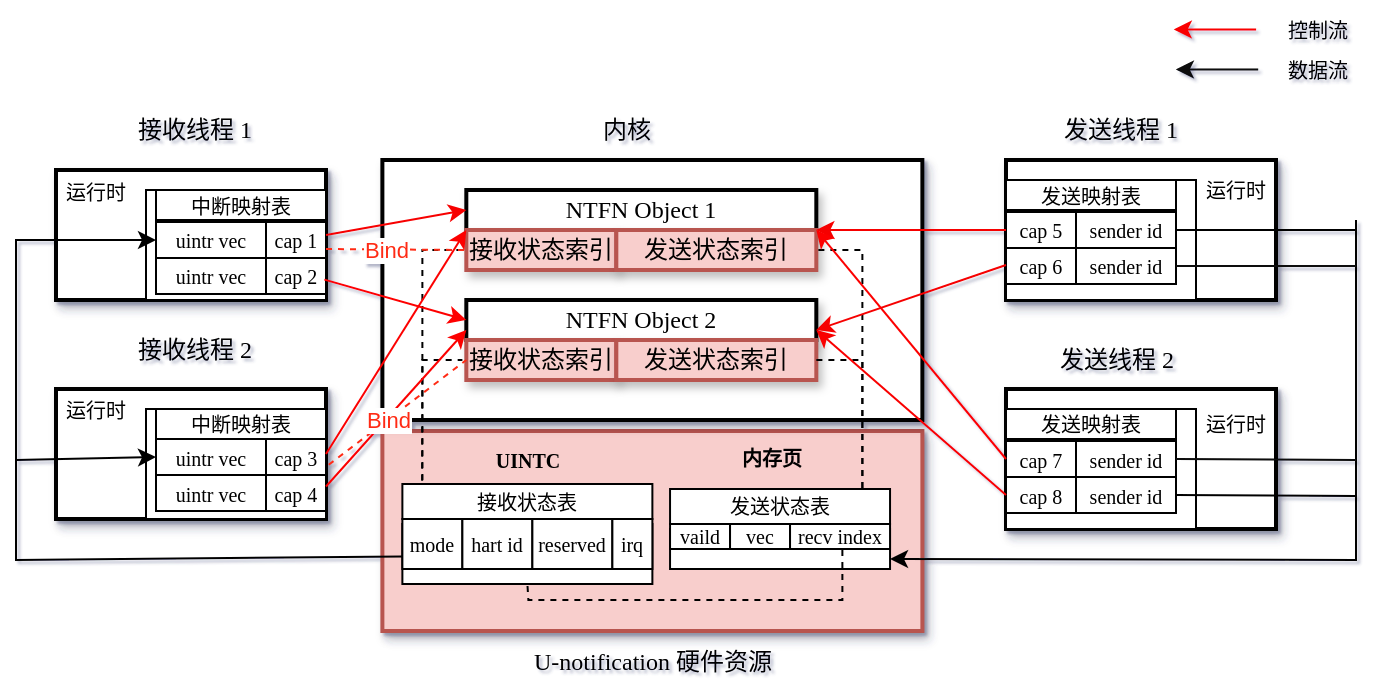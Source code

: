 <mxfile version="27.0.5">
  <diagram name="第 1 页" id="HJdR2ewPqc4SO0az2n2Y">
    <mxGraphModel dx="976" dy="-3531" grid="1" gridSize="10" guides="1" tooltips="1" connect="1" arrows="1" fold="1" page="1" pageScale="1" pageWidth="1169" pageHeight="827" background="#ffffff" math="0" shadow="1">
      <root>
        <mxCell id="0" />
        <mxCell id="1" parent="0" />
        <mxCell id="tK4glbDDSP-7OP82E7w2-1" value="" style="rounded=0;whiteSpace=wrap;html=1;shadow=1;strokeColor=#b85450;strokeWidth=2;align=center;verticalAlign=middle;fontFamily=Helvetica;fontSize=12;fillColor=#f8cecc;" parent="1" vertex="1">
          <mxGeometry x="413.19" y="4435.5" width="270" height="100" as="geometry" />
        </mxCell>
        <mxCell id="tK4glbDDSP-7OP82E7w2-2" value="" style="rounded=0;whiteSpace=wrap;html=1;strokeWidth=2;container=0;shadow=1;" parent="1" vertex="1">
          <mxGeometry x="413.19" y="4300" width="270" height="130" as="geometry" />
        </mxCell>
        <mxCell id="tK4glbDDSP-7OP82E7w2-3" value="&lt;font face=&quot;Times New Roman&quot;&gt;NTFN Object 1&lt;/font&gt;" style="rounded=0;whiteSpace=wrap;html=1;strokeWidth=2;container=0;shadow=1;" parent="1" vertex="1">
          <mxGeometry x="455.16" y="4315" width="175" height="20" as="geometry" />
        </mxCell>
        <mxCell id="tK4glbDDSP-7OP82E7w2-4" value="&lt;font face=&quot;宋体-简&quot;&gt;接收状态索引&lt;/font&gt;" style="rounded=0;whiteSpace=wrap;html=1;strokeWidth=2;container=0;shadow=1;fillColor=#f8cecc;strokeColor=#b85450;" parent="1" vertex="1">
          <mxGeometry x="455.16" y="4335" width="75" height="20" as="geometry" />
        </mxCell>
        <mxCell id="tK4glbDDSP-7OP82E7w2-5" value="&lt;span style=&quot;font-family: 宋体-简;&quot;&gt;发送状态索引&lt;/span&gt;" style="rounded=0;whiteSpace=wrap;html=1;strokeWidth=2;container=0;shadow=1;fillColor=#f8cecc;strokeColor=#b85450;" parent="1" vertex="1">
          <mxGeometry x="530.16" y="4335" width="100" height="20" as="geometry" />
        </mxCell>
        <mxCell id="tK4glbDDSP-7OP82E7w2-6" value="&lt;font face=&quot;Times New Roman&quot;&gt;NTFN Object 2&lt;/font&gt;" style="rounded=0;whiteSpace=wrap;html=1;strokeWidth=2;container=0;shadow=1;" parent="1" vertex="1">
          <mxGeometry x="455.16" y="4370" width="175" height="20" as="geometry" />
        </mxCell>
        <mxCell id="tK4glbDDSP-7OP82E7w2-7" value="&lt;span style=&quot;font-family: 宋体-简;&quot;&gt;接收状态索引&lt;/span&gt;" style="rounded=0;whiteSpace=wrap;html=1;strokeWidth=2;container=0;shadow=1;fillColor=#f8cecc;strokeColor=#b85450;" parent="1" vertex="1">
          <mxGeometry x="455.16" y="4390" width="75" height="20" as="geometry" />
        </mxCell>
        <mxCell id="tK4glbDDSP-7OP82E7w2-8" value="&lt;span style=&quot;font-family: 宋体-简;&quot;&gt;发送状态索引&lt;/span&gt;" style="rounded=0;whiteSpace=wrap;html=1;strokeWidth=2;container=0;shadow=1;fillColor=#f8cecc;strokeColor=#b85450;" parent="1" vertex="1">
          <mxGeometry x="530.16" y="4390" width="100" height="20" as="geometry" />
        </mxCell>
        <mxCell id="tK4glbDDSP-7OP82E7w2-9" value="" style="rounded=0;whiteSpace=wrap;html=1;" parent="1" vertex="1">
          <mxGeometry x="423.19" y="4482" width="125" height="30" as="geometry" />
        </mxCell>
        <mxCell id="tK4glbDDSP-7OP82E7w2-10" value="&lt;font style=&quot;font-size: 10px;&quot; face=&quot;Times New Roman&quot;&gt;mode&lt;/font&gt;" style="rounded=0;whiteSpace=wrap;html=1;" parent="1" vertex="1">
          <mxGeometry x="423.19" y="4479.5" width="30" height="25" as="geometry" />
        </mxCell>
        <mxCell id="tK4glbDDSP-7OP82E7w2-11" value="&lt;font style=&quot;font-size: 10px;&quot; face=&quot;Times New Roman&quot;&gt;hart id&lt;/font&gt;" style="rounded=0;whiteSpace=wrap;html=1;" parent="1" vertex="1">
          <mxGeometry x="453.19" y="4479.5" width="35" height="25" as="geometry" />
        </mxCell>
        <mxCell id="tK4glbDDSP-7OP82E7w2-12" value="&lt;font face=&quot;Times New Roman&quot; style=&quot;font-size: 10px;&quot;&gt;reserved&lt;/font&gt;" style="rounded=0;whiteSpace=wrap;html=1;" parent="1" vertex="1">
          <mxGeometry x="488.19" y="4479.5" width="40" height="25" as="geometry" />
        </mxCell>
        <mxCell id="tK4glbDDSP-7OP82E7w2-13" value="&lt;font face=&quot;Times New Roman&quot; style=&quot;font-size: 10px;&quot;&gt;irq&lt;/font&gt;" style="rounded=0;whiteSpace=wrap;html=1;" parent="1" vertex="1">
          <mxGeometry x="528.19" y="4479.5" width="20" height="25" as="geometry" />
        </mxCell>
        <mxCell id="tK4glbDDSP-7OP82E7w2-14" value="" style="rounded=0;whiteSpace=wrap;html=1;" parent="1" vertex="1">
          <mxGeometry x="557.02" y="4484.5" width="110" height="20" as="geometry" />
        </mxCell>
        <mxCell id="tK4glbDDSP-7OP82E7w2-15" value="&lt;font face=&quot;Times New Roman&quot;&gt;&lt;span style=&quot;font-size: 10px;&quot;&gt;vaild&lt;/span&gt;&lt;/font&gt;" style="rounded=0;whiteSpace=wrap;html=1;" parent="1" vertex="1">
          <mxGeometry x="557.02" y="4482" width="30" height="12.5" as="geometry" />
        </mxCell>
        <mxCell id="tK4glbDDSP-7OP82E7w2-16" value="&lt;font face=&quot;宋体-简&quot; style=&quot;font-size: 10px;&quot;&gt;&lt;b style=&quot;&quot;&gt;内存页&lt;/b&gt;&lt;/font&gt;" style="text;html=1;align=center;verticalAlign=middle;whiteSpace=wrap;rounded=0;shadow=1;" parent="1" vertex="1">
          <mxGeometry x="568.19" y="4433.5" width="80" height="30" as="geometry" />
        </mxCell>
        <mxCell id="tK4glbDDSP-7OP82E7w2-17" value="&lt;font face=&quot;Times New Roman&quot;&gt;&lt;span style=&quot;font-size: 10px;&quot;&gt;vec&lt;/span&gt;&lt;/font&gt;" style="rounded=0;whiteSpace=wrap;html=1;" parent="1" vertex="1">
          <mxGeometry x="587.02" y="4482" width="30" height="12.5" as="geometry" />
        </mxCell>
        <mxCell id="tK4glbDDSP-7OP82E7w2-18" value="&lt;font face=&quot;Times New Roman&quot;&gt;&lt;span style=&quot;font-size: 10px;&quot;&gt;recv index&lt;/span&gt;&lt;/font&gt;" style="rounded=0;whiteSpace=wrap;html=1;" parent="1" vertex="1">
          <mxGeometry x="617.02" y="4482" width="50" height="12.5" as="geometry" />
        </mxCell>
        <mxCell id="tK4glbDDSP-7OP82E7w2-19" value="&lt;font face=&quot;宋体-简&quot; style=&quot;font-size: 10px;&quot;&gt;接收状态表&lt;/font&gt;" style="rounded=0;whiteSpace=wrap;html=1;" parent="1" vertex="1">
          <mxGeometry x="423.19" y="4462" width="125" height="17.5" as="geometry" />
        </mxCell>
        <mxCell id="tK4glbDDSP-7OP82E7w2-20" value="&lt;font face=&quot;宋体-简&quot; style=&quot;font-size: 10px;&quot;&gt;发送状态表&lt;/font&gt;" style="rounded=0;whiteSpace=wrap;html=1;" parent="1" vertex="1">
          <mxGeometry x="557.02" y="4464.5" width="110" height="17.5" as="geometry" />
        </mxCell>
        <mxCell id="tK4glbDDSP-7OP82E7w2-21" value="" style="endArrow=none;dashed=1;html=1;rounded=0;entryX=0;entryY=0.5;entryDx=0;entryDy=0;" parent="1" target="tK4glbDDSP-7OP82E7w2-4" edge="1">
          <mxGeometry width="50" height="50" relative="1" as="geometry">
            <mxPoint x="433.19" y="4460" as="sourcePoint" />
            <mxPoint x="633.19" y="4410" as="targetPoint" />
            <Array as="points">
              <mxPoint x="433.19" y="4400" />
              <mxPoint x="433.19" y="4345" />
            </Array>
          </mxGeometry>
        </mxCell>
        <mxCell id="tK4glbDDSP-7OP82E7w2-22" value="" style="endArrow=none;dashed=1;html=1;rounded=0;exitX=0.079;exitY=-0.094;exitDx=0;exitDy=0;exitPerimeter=0;" parent="1" source="tK4glbDDSP-7OP82E7w2-19" edge="1">
          <mxGeometry width="50" height="50" relative="1" as="geometry">
            <mxPoint x="443.19" y="4470" as="sourcePoint" />
            <mxPoint x="453.19" y="4400" as="targetPoint" />
            <Array as="points">
              <mxPoint x="433.19" y="4410" />
              <mxPoint x="433.19" y="4400" />
            </Array>
          </mxGeometry>
        </mxCell>
        <mxCell id="tK4glbDDSP-7OP82E7w2-23" value="" style="endArrow=none;dashed=1;html=1;rounded=0;entryX=1;entryY=0.5;entryDx=0;entryDy=0;" parent="1" target="tK4glbDDSP-7OP82E7w2-5" edge="1">
          <mxGeometry width="50" height="50" relative="1" as="geometry">
            <mxPoint x="653.19" y="4464" as="sourcePoint" />
            <mxPoint x="633.19" y="4410" as="targetPoint" />
            <Array as="points">
              <mxPoint x="653.19" y="4400" />
              <mxPoint x="653.19" y="4345" />
            </Array>
          </mxGeometry>
        </mxCell>
        <mxCell id="tK4glbDDSP-7OP82E7w2-24" value="" style="endArrow=none;dashed=1;html=1;rounded=0;entryX=1;entryY=0.5;entryDx=0;entryDy=0;" parent="1" target="tK4glbDDSP-7OP82E7w2-8" edge="1">
          <mxGeometry width="50" height="50" relative="1" as="geometry">
            <mxPoint x="653.19" y="4464" as="sourcePoint" />
            <mxPoint x="640.19" y="4355" as="targetPoint" />
            <Array as="points">
              <mxPoint x="653.19" y="4400" />
            </Array>
          </mxGeometry>
        </mxCell>
        <mxCell id="tK4glbDDSP-7OP82E7w2-25" value="&lt;font face=&quot;Times New Roman&quot;&gt;U-notification &lt;/font&gt;&lt;font face=&quot;宋体-简&quot;&gt;硬件资源&lt;/font&gt;" style="text;html=1;align=center;verticalAlign=middle;resizable=0;points=[];autosize=1;strokeColor=none;fillColor=none;" parent="1" vertex="1">
          <mxGeometry x="478.19" y="4535.5" width="140" height="30" as="geometry" />
        </mxCell>
        <mxCell id="tK4glbDDSP-7OP82E7w2-26" value="&lt;font style=&quot;font-size: 10px;&quot; face=&quot;Times New Roman&quot;&gt;&lt;b&gt;UINTC&lt;/b&gt;&lt;/font&gt;" style="text;html=1;align=center;verticalAlign=middle;whiteSpace=wrap;rounded=0;fontFamily=Helvetica;fontSize=12;fontColor=default;autosize=1;resizable=0;shadow=1;glass=0;" parent="1" vertex="1">
          <mxGeometry x="455.69" y="4434.5" width="60" height="30" as="geometry" />
        </mxCell>
        <mxCell id="tK4glbDDSP-7OP82E7w2-29" value="" style="endArrow=none;dashed=1;html=1;rounded=0;entryX=0.5;entryY=1;entryDx=0;entryDy=0;" parent="1" target="tK4glbDDSP-7OP82E7w2-9" edge="1">
          <mxGeometry width="50" height="50" relative="1" as="geometry">
            <mxPoint x="643.19" y="4495" as="sourcePoint" />
            <mxPoint x="743.19" y="4470" as="targetPoint" />
            <Array as="points">
              <mxPoint x="643.19" y="4520" />
              <mxPoint x="486.19" y="4520" />
            </Array>
          </mxGeometry>
        </mxCell>
        <mxCell id="tK4glbDDSP-7OP82E7w2-30" value="&lt;font face=&quot;宋体-简&quot;&gt;内核&lt;/font&gt;" style="text;html=1;align=center;verticalAlign=middle;resizable=0;points=[];autosize=1;strokeColor=none;fillColor=none;" parent="1" vertex="1">
          <mxGeometry x="510.0" y="4270" width="50" height="30" as="geometry" />
        </mxCell>
        <mxCell id="tK4glbDDSP-7OP82E7w2-37" value="" style="rounded=0;whiteSpace=wrap;html=1;strokeWidth=2;container=0;shadow=1;" parent="1" vertex="1">
          <mxGeometry x="250" y="4305" width="135" height="65" as="geometry" />
        </mxCell>
        <mxCell id="tK4glbDDSP-7OP82E7w2-40" value="&lt;font face=&quot;宋体-简&quot;&gt;接收线程 1&lt;/font&gt;" style="text;html=1;align=center;verticalAlign=middle;resizable=0;points=[];autosize=1;strokeColor=none;fillColor=none;" parent="1" vertex="1">
          <mxGeometry x="278.89" y="4270" width="80" height="30" as="geometry" />
        </mxCell>
        <mxCell id="tK4glbDDSP-7OP82E7w2-42" value="" style="rounded=0;whiteSpace=wrap;html=1;strokeWidth=2;container=0;shadow=1;" parent="1" vertex="1">
          <mxGeometry x="725" y="4300" width="135" height="70" as="geometry" />
        </mxCell>
        <mxCell id="tK4glbDDSP-7OP82E7w2-44" value="" style="rounded=0;whiteSpace=wrap;html=1;" parent="1" vertex="1">
          <mxGeometry x="295" y="4315" width="90" height="55" as="geometry" />
        </mxCell>
        <mxCell id="tK4glbDDSP-7OP82E7w2-45" value="&lt;span style=&quot;font-size: 10px;&quot;&gt;&lt;font face=&quot;宋体-简&quot;&gt;中断映射表&lt;/font&gt;&lt;/span&gt;" style="rounded=0;whiteSpace=wrap;html=1;" parent="1" vertex="1">
          <mxGeometry x="300" y="4315" width="85" height="15" as="geometry" />
        </mxCell>
        <mxCell id="tK4glbDDSP-7OP82E7w2-46" value="&lt;font style=&quot;font-size: 10px;&quot; face=&quot;Times New Roman&quot;&gt;cap 1&lt;/font&gt;" style="rounded=0;whiteSpace=wrap;html=1;" parent="1" vertex="1">
          <mxGeometry x="355" y="4331" width="30" height="18" as="geometry" />
        </mxCell>
        <mxCell id="tK4glbDDSP-7OP82E7w2-47" value="&lt;font style=&quot;font-size: 10px;&quot; face=&quot;Times New Roman&quot;&gt;uintr vec&lt;/font&gt;" style="rounded=0;whiteSpace=wrap;html=1;" parent="1" vertex="1">
          <mxGeometry x="300" y="4331" width="55" height="18" as="geometry" />
        </mxCell>
        <mxCell id="tK4glbDDSP-7OP82E7w2-48" value="&lt;font face=&quot;宋体-简&quot;&gt;发送线程 1&lt;/font&gt;" style="text;html=1;align=center;verticalAlign=middle;resizable=0;points=[];autosize=1;strokeColor=none;fillColor=none;" parent="1" vertex="1">
          <mxGeometry x="742.21" y="4270" width="80" height="30" as="geometry" />
        </mxCell>
        <mxCell id="tK4glbDDSP-7OP82E7w2-49" value="" style="rounded=0;whiteSpace=wrap;html=1;" parent="1" vertex="1">
          <mxGeometry x="725" y="4310" width="95" height="60" as="geometry" />
        </mxCell>
        <mxCell id="tK4glbDDSP-7OP82E7w2-50" value="&lt;font face=&quot;宋体-简&quot; style=&quot;font-size: 10px;&quot;&gt;发送映射表&lt;/font&gt;" style="rounded=0;whiteSpace=wrap;html=1;" parent="1" vertex="1">
          <mxGeometry x="725" y="4310" width="85" height="15" as="geometry" />
        </mxCell>
        <mxCell id="tK4glbDDSP-7OP82E7w2-51" value="&lt;font style=&quot;font-size: 10px;&quot; face=&quot;Times New Roman&quot;&gt;cap 5&lt;/font&gt;" style="rounded=0;whiteSpace=wrap;html=1;" parent="1" vertex="1">
          <mxGeometry x="725" y="4326" width="35" height="18" as="geometry" />
        </mxCell>
        <mxCell id="tK4glbDDSP-7OP82E7w2-52" value="&lt;font style=&quot;font-size: 10px;&quot; face=&quot;Times New Roman&quot;&gt;sender id&lt;/font&gt;" style="rounded=0;whiteSpace=wrap;html=1;" parent="1" vertex="1">
          <mxGeometry x="760" y="4326" width="50" height="18" as="geometry" />
        </mxCell>
        <mxCell id="tK4glbDDSP-7OP82E7w2-53" value="&lt;font style=&quot;font-size: 10px;&quot; face=&quot;Times New Roman&quot;&gt;cap 6&lt;/font&gt;" style="rounded=0;whiteSpace=wrap;html=1;" parent="1" vertex="1">
          <mxGeometry x="725" y="4344" width="35" height="18" as="geometry" />
        </mxCell>
        <mxCell id="tK4glbDDSP-7OP82E7w2-54" value="&lt;font style=&quot;font-size: 10px;&quot; face=&quot;Times New Roman&quot;&gt;sender id&lt;/font&gt;" style="rounded=0;whiteSpace=wrap;html=1;" parent="1" vertex="1">
          <mxGeometry x="760" y="4344" width="50" height="18" as="geometry" />
        </mxCell>
        <mxCell id="tK4glbDDSP-7OP82E7w2-57" value="&lt;font style=&quot;font-size: 10px;&quot; face=&quot;Times New Roman&quot;&gt;cap 2&lt;/font&gt;" style="rounded=0;whiteSpace=wrap;html=1;" parent="1" vertex="1">
          <mxGeometry x="355" y="4349" width="30" height="18" as="geometry" />
        </mxCell>
        <mxCell id="tK4glbDDSP-7OP82E7w2-58" value="&lt;font style=&quot;font-size: 10px;&quot; face=&quot;Times New Roman&quot;&gt;uintr vec&lt;/font&gt;" style="rounded=0;whiteSpace=wrap;html=1;" parent="1" vertex="1">
          <mxGeometry x="300" y="4349" width="55" height="18" as="geometry" />
        </mxCell>
        <mxCell id="tK4glbDDSP-7OP82E7w2-59" value="" style="rounded=0;whiteSpace=wrap;html=1;strokeWidth=2;container=0;shadow=1;" parent="1" vertex="1">
          <mxGeometry x="250" y="4414.5" width="135" height="65" as="geometry" />
        </mxCell>
        <mxCell id="tK4glbDDSP-7OP82E7w2-60" value="&lt;span style=&quot;font-family: 宋体-简;&quot;&gt;接收线程 2&lt;/span&gt;" style="text;html=1;align=center;verticalAlign=middle;resizable=0;points=[];autosize=1;strokeColor=none;fillColor=none;" parent="1" vertex="1">
          <mxGeometry x="278.89" y="4379.5" width="80" height="30" as="geometry" />
        </mxCell>
        <mxCell id="tK4glbDDSP-7OP82E7w2-61" value="" style="rounded=0;whiteSpace=wrap;html=1;" parent="1" vertex="1">
          <mxGeometry x="295" y="4424.5" width="90" height="55" as="geometry" />
        </mxCell>
        <mxCell id="tK4glbDDSP-7OP82E7w2-62" value="&lt;font face=&quot;宋体-简&quot; style=&quot;font-size: 10px;&quot;&gt;中断映射表&lt;/font&gt;" style="rounded=0;whiteSpace=wrap;html=1;" parent="1" vertex="1">
          <mxGeometry x="300" y="4424.5" width="85" height="15" as="geometry" />
        </mxCell>
        <mxCell id="tK4glbDDSP-7OP82E7w2-63" value="&lt;font style=&quot;font-size: 10px;&quot; face=&quot;Times New Roman&quot;&gt;cap 3&lt;/font&gt;" style="rounded=0;whiteSpace=wrap;html=1;" parent="1" vertex="1">
          <mxGeometry x="355" y="4439.5" width="30" height="18" as="geometry" />
        </mxCell>
        <mxCell id="tK4glbDDSP-7OP82E7w2-64" value="&lt;font style=&quot;font-size: 10px;&quot; face=&quot;Times New Roman&quot;&gt;uintr vec&lt;/font&gt;" style="rounded=0;whiteSpace=wrap;html=1;" parent="1" vertex="1">
          <mxGeometry x="300" y="4439.5" width="55" height="18" as="geometry" />
        </mxCell>
        <mxCell id="tK4glbDDSP-7OP82E7w2-65" value="&lt;font style=&quot;font-size: 10px;&quot; face=&quot;Times New Roman&quot;&gt;cap 4&lt;/font&gt;" style="rounded=0;whiteSpace=wrap;html=1;" parent="1" vertex="1">
          <mxGeometry x="355" y="4457.5" width="30" height="18" as="geometry" />
        </mxCell>
        <mxCell id="tK4glbDDSP-7OP82E7w2-66" value="&lt;font style=&quot;font-size: 10px;&quot; face=&quot;Times New Roman&quot;&gt;uintr vec&lt;/font&gt;" style="rounded=0;whiteSpace=wrap;html=1;" parent="1" vertex="1">
          <mxGeometry x="300" y="4457.5" width="55" height="18" as="geometry" />
        </mxCell>
        <mxCell id="tK4glbDDSP-7OP82E7w2-67" value="" style="rounded=0;whiteSpace=wrap;html=1;strokeWidth=2;container=0;shadow=1;" parent="1" vertex="1">
          <mxGeometry x="725" y="4414.5" width="135" height="70" as="geometry" />
        </mxCell>
        <mxCell id="tK4glbDDSP-7OP82E7w2-68" value="" style="rounded=0;whiteSpace=wrap;html=1;" parent="1" vertex="1">
          <mxGeometry x="725" y="4424.5" width="95" height="60" as="geometry" />
        </mxCell>
        <mxCell id="tK4glbDDSP-7OP82E7w2-69" value="&lt;font face=&quot;宋体-简&quot; style=&quot;font-size: 10px;&quot;&gt;发送映射表&lt;/font&gt;" style="rounded=0;whiteSpace=wrap;html=1;" parent="1" vertex="1">
          <mxGeometry x="725" y="4424.5" width="85" height="15" as="geometry" />
        </mxCell>
        <mxCell id="tK4glbDDSP-7OP82E7w2-70" value="&lt;font style=&quot;font-size: 10px;&quot; face=&quot;Times New Roman&quot;&gt;cap 7&lt;/font&gt;" style="rounded=0;whiteSpace=wrap;html=1;" parent="1" vertex="1">
          <mxGeometry x="725" y="4440.5" width="35" height="18" as="geometry" />
        </mxCell>
        <mxCell id="tK4glbDDSP-7OP82E7w2-71" value="&lt;font style=&quot;font-size: 10px;&quot; face=&quot;Times New Roman&quot;&gt;sender id&lt;/font&gt;" style="rounded=0;whiteSpace=wrap;html=1;" parent="1" vertex="1">
          <mxGeometry x="760" y="4440.5" width="50" height="18" as="geometry" />
        </mxCell>
        <mxCell id="tK4glbDDSP-7OP82E7w2-72" value="&lt;font style=&quot;font-size: 10px;&quot; face=&quot;Times New Roman&quot;&gt;cap 8&lt;/font&gt;" style="rounded=0;whiteSpace=wrap;html=1;" parent="1" vertex="1">
          <mxGeometry x="725" y="4458.5" width="35" height="18" as="geometry" />
        </mxCell>
        <mxCell id="tK4glbDDSP-7OP82E7w2-73" value="&lt;font style=&quot;font-size: 10px;&quot; face=&quot;Times New Roman&quot;&gt;sender id&lt;/font&gt;" style="rounded=0;whiteSpace=wrap;html=1;" parent="1" vertex="1">
          <mxGeometry x="760" y="4458.5" width="50" height="18" as="geometry" />
        </mxCell>
        <mxCell id="tK4glbDDSP-7OP82E7w2-74" value="&lt;span style=&quot;font-family: 宋体-简;&quot;&gt;发送线程 2&lt;/span&gt;" style="text;html=1;align=center;verticalAlign=middle;resizable=0;points=[];autosize=1;strokeColor=none;fillColor=none;" parent="1" vertex="1">
          <mxGeometry x="740" y="4384.5" width="80" height="30" as="geometry" />
        </mxCell>
        <mxCell id="tK4glbDDSP-7OP82E7w2-75" value="" style="endArrow=classic;html=1;rounded=0;exitX=0;exitY=0.5;exitDx=0;exitDy=0;entryX=1;entryY=1;entryDx=0;entryDy=0;strokeColor=#f60404;" parent="1" source="tK4glbDDSP-7OP82E7w2-51" target="tK4glbDDSP-7OP82E7w2-3" edge="1">
          <mxGeometry width="50" height="50" relative="1" as="geometry">
            <mxPoint x="804" y="3969" as="sourcePoint" />
            <mxPoint x="682" y="3925" as="targetPoint" />
          </mxGeometry>
        </mxCell>
        <mxCell id="tK4glbDDSP-7OP82E7w2-76" value="" style="endArrow=classic;html=1;rounded=0;exitX=0;exitY=0.75;exitDx=0;exitDy=0;entryX=1;entryY=0.75;entryDx=0;entryDy=0;strokeColor=#f60404;" parent="1" source="tK4glbDDSP-7OP82E7w2-42" target="tK4glbDDSP-7OP82E7w2-6" edge="1">
          <mxGeometry width="50" height="50" relative="1" as="geometry">
            <mxPoint x="735" y="4345" as="sourcePoint" />
            <mxPoint x="640" y="4335" as="targetPoint" />
          </mxGeometry>
        </mxCell>
        <mxCell id="tK4glbDDSP-7OP82E7w2-77" value="" style="endArrow=classic;html=1;rounded=0;exitX=0;exitY=0.5;exitDx=0;exitDy=0;entryX=1;entryY=0;entryDx=0;entryDy=0;strokeColor=#fc0303;" parent="1" source="tK4glbDDSP-7OP82E7w2-70" target="tK4glbDDSP-7OP82E7w2-5" edge="1">
          <mxGeometry width="50" height="50" relative="1" as="geometry">
            <mxPoint x="735" y="4345" as="sourcePoint" />
            <mxPoint x="640" y="4345" as="targetPoint" />
          </mxGeometry>
        </mxCell>
        <mxCell id="tK4glbDDSP-7OP82E7w2-78" value="" style="endArrow=classic;html=1;rounded=0;exitX=0;exitY=0.5;exitDx=0;exitDy=0;entryX=1;entryY=0.75;entryDx=0;entryDy=0;strokeColor=#f90101;" parent="1" source="tK4glbDDSP-7OP82E7w2-72" target="tK4glbDDSP-7OP82E7w2-6" edge="1">
          <mxGeometry width="50" height="50" relative="1" as="geometry">
            <mxPoint x="735" y="4460" as="sourcePoint" />
            <mxPoint x="640" y="4345" as="targetPoint" />
          </mxGeometry>
        </mxCell>
        <mxCell id="tK4glbDDSP-7OP82E7w2-79" value="" style="endArrow=classic;html=1;rounded=0;exitX=1;exitY=0.5;exitDx=0;exitDy=0;entryX=0;entryY=0.5;entryDx=0;entryDy=0;strokeColor=#f70202;" parent="1" source="tK4glbDDSP-7OP82E7w2-37" target="tK4glbDDSP-7OP82E7w2-3" edge="1">
          <mxGeometry width="50" height="50" relative="1" as="geometry">
            <mxPoint x="735" y="4345" as="sourcePoint" />
            <mxPoint x="420" y="4270" as="targetPoint" />
          </mxGeometry>
        </mxCell>
        <mxCell id="tK4glbDDSP-7OP82E7w2-80" value="" style="endArrow=classic;html=1;rounded=0;entryX=0;entryY=0;entryDx=0;entryDy=0;exitX=1;exitY=0.5;exitDx=0;exitDy=0;strokeColor=#fc0303;" parent="1" source="tK4glbDDSP-7OP82E7w2-59" target="tK4glbDDSP-7OP82E7w2-4" edge="1">
          <mxGeometry width="50" height="50" relative="1" as="geometry">
            <mxPoint x="390" y="4390" as="sourcePoint" />
            <mxPoint x="390" y="4370" as="targetPoint" />
          </mxGeometry>
        </mxCell>
        <mxCell id="tK4glbDDSP-7OP82E7w2-81" value="" style="endArrow=classic;html=1;rounded=0;entryX=0;entryY=0.5;entryDx=0;entryDy=0;exitX=0.994;exitY=0.843;exitDx=0;exitDy=0;exitPerimeter=0;strokeColor=#fe0101;" parent="1" source="tK4glbDDSP-7OP82E7w2-37" target="tK4glbDDSP-7OP82E7w2-6" edge="1">
          <mxGeometry width="50" height="50" relative="1" as="geometry">
            <mxPoint x="400" y="4380" as="sourcePoint" />
            <mxPoint x="395" y="4348" as="targetPoint" />
          </mxGeometry>
        </mxCell>
        <mxCell id="tK4glbDDSP-7OP82E7w2-83" value="" style="endArrow=classic;html=1;rounded=0;entryX=0;entryY=0.75;entryDx=0;entryDy=0;exitX=1;exitY=0.75;exitDx=0;exitDy=0;strokeColor=#fc0303;" parent="1" source="tK4glbDDSP-7OP82E7w2-59" target="tK4glbDDSP-7OP82E7w2-6" edge="1">
          <mxGeometry width="50" height="50" relative="1" as="geometry">
            <mxPoint x="400" y="4480" as="sourcePoint" />
            <mxPoint x="395" y="4457" as="targetPoint" />
          </mxGeometry>
        </mxCell>
        <mxCell id="tK4glbDDSP-7OP82E7w2-84" value="" style="endArrow=classic;html=1;rounded=0;entryX=1;entryY=0.75;entryDx=0;entryDy=0;strokeColor=#050505;" parent="1" target="tK4glbDDSP-7OP82E7w2-14" edge="1">
          <mxGeometry width="50" height="50" relative="1" as="geometry">
            <mxPoint x="900" y="4330" as="sourcePoint" />
            <mxPoint x="832.21" y="4180" as="targetPoint" />
            <Array as="points">
              <mxPoint x="900" y="4500" />
            </Array>
          </mxGeometry>
        </mxCell>
        <mxCell id="tK4glbDDSP-7OP82E7w2-87" value="" style="endArrow=none;html=1;rounded=0;entryX=1;entryY=0.5;entryDx=0;entryDy=0;strokeColor=#050505;" parent="1" target="tK4glbDDSP-7OP82E7w2-52" edge="1">
          <mxGeometry width="50" height="50" relative="1" as="geometry">
            <mxPoint x="900" y="4335" as="sourcePoint" />
            <mxPoint x="590" y="4340" as="targetPoint" />
          </mxGeometry>
        </mxCell>
        <mxCell id="tK4glbDDSP-7OP82E7w2-88" value="" style="endArrow=none;html=1;rounded=0;entryX=1;entryY=0.5;entryDx=0;entryDy=0;strokeColor=#080808;" parent="1" target="tK4glbDDSP-7OP82E7w2-54" edge="1">
          <mxGeometry width="50" height="50" relative="1" as="geometry">
            <mxPoint x="900" y="4353" as="sourcePoint" />
            <mxPoint x="820" y="4345" as="targetPoint" />
          </mxGeometry>
        </mxCell>
        <mxCell id="tK4glbDDSP-7OP82E7w2-89" value="" style="endArrow=none;html=1;rounded=0;entryX=1;entryY=0.5;entryDx=0;entryDy=0;strokeColor=#080808;" parent="1" target="tK4glbDDSP-7OP82E7w2-71" edge="1">
          <mxGeometry width="50" height="50" relative="1" as="geometry">
            <mxPoint x="900" y="4450" as="sourcePoint" />
            <mxPoint x="820" y="4363" as="targetPoint" />
          </mxGeometry>
        </mxCell>
        <mxCell id="tK4glbDDSP-7OP82E7w2-90" value="" style="endArrow=none;html=1;rounded=0;entryX=1;entryY=0.5;entryDx=0;entryDy=0;strokeColor=#050505;" parent="1" target="tK4glbDDSP-7OP82E7w2-73" edge="1">
          <mxGeometry width="50" height="50" relative="1" as="geometry">
            <mxPoint x="900" y="4468" as="sourcePoint" />
            <mxPoint x="820" y="4460" as="targetPoint" />
          </mxGeometry>
        </mxCell>
        <mxCell id="kW4Wdr3nhDalloxlPrzp-2" value="" style="endArrow=classic;html=1;rounded=0;exitX=0;exitY=0.75;exitDx=0;exitDy=0;entryX=0;entryY=0.5;entryDx=0;entryDy=0;strokeColor=#000000;" parent="1" source="tK4glbDDSP-7OP82E7w2-10" target="tK4glbDDSP-7OP82E7w2-47" edge="1">
          <mxGeometry width="50" height="50" relative="1" as="geometry">
            <mxPoint x="263.89" y="4575.5" as="sourcePoint" />
            <mxPoint x="230" y="4400" as="targetPoint" />
            <Array as="points">
              <mxPoint x="230" y="4500" />
              <mxPoint x="230" y="4340" />
            </Array>
          </mxGeometry>
        </mxCell>
        <mxCell id="kW4Wdr3nhDalloxlPrzp-3" value="" style="endArrow=classic;html=1;rounded=0;entryX=0;entryY=0.5;entryDx=0;entryDy=0;strokeColor=#030303;" parent="1" target="tK4glbDDSP-7OP82E7w2-64" edge="1">
          <mxGeometry width="50" height="50" relative="1" as="geometry">
            <mxPoint x="230" y="4450" as="sourcePoint" />
            <mxPoint x="480" y="4400" as="targetPoint" />
          </mxGeometry>
        </mxCell>
        <mxCell id="kW4Wdr3nhDalloxlPrzp-5" value="" style="endArrow=none;dashed=1;html=1;rounded=0;exitX=1;exitY=0.75;exitDx=0;exitDy=0;strokeColor=#FF2C14;entryX=0;entryY=0.5;entryDx=0;entryDy=0;" parent="1" source="tK4glbDDSP-7OP82E7w2-46" target="tK4glbDDSP-7OP82E7w2-4" edge="1">
          <mxGeometry width="50" height="50" relative="1" as="geometry">
            <mxPoint x="386" y="4225" as="sourcePoint" />
            <mxPoint x="484" y="4220" as="targetPoint" />
          </mxGeometry>
        </mxCell>
        <mxCell id="kW4Wdr3nhDalloxlPrzp-6" value="&lt;font color=&quot;#ff2c14&quot;&gt;Bind&lt;/font&gt;" style="edgeLabel;html=1;align=center;verticalAlign=middle;resizable=0;points=[];" parent="kW4Wdr3nhDalloxlPrzp-5" vertex="1" connectable="0">
          <mxGeometry x="-0.148" relative="1" as="geometry">
            <mxPoint as="offset" />
          </mxGeometry>
        </mxCell>
        <mxCell id="kW4Wdr3nhDalloxlPrzp-7" value="" style="endArrow=none;dashed=1;html=1;rounded=0;exitX=1.01;exitY=0.583;exitDx=0;exitDy=0;strokeColor=#FF2C14;entryX=0;entryY=0.5;entryDx=0;entryDy=0;exitPerimeter=0;" parent="1" source="tK4glbDDSP-7OP82E7w2-59" target="tK4glbDDSP-7OP82E7w2-7" edge="1">
          <mxGeometry width="50" height="50" relative="1" as="geometry">
            <mxPoint x="395" y="4355" as="sourcePoint" />
            <mxPoint x="465" y="4355" as="targetPoint" />
          </mxGeometry>
        </mxCell>
        <mxCell id="kW4Wdr3nhDalloxlPrzp-8" value="&lt;font color=&quot;#ff2c14&quot;&gt;Bind&lt;/font&gt;" style="edgeLabel;html=1;align=center;verticalAlign=middle;resizable=0;points=[];" parent="kW4Wdr3nhDalloxlPrzp-7" vertex="1" connectable="0">
          <mxGeometry x="-0.148" relative="1" as="geometry">
            <mxPoint as="offset" />
          </mxGeometry>
        </mxCell>
        <mxCell id="kW4Wdr3nhDalloxlPrzp-9" value="" style="endArrow=classic;html=1;rounded=0;strokeColor=#f90101;" parent="1" edge="1">
          <mxGeometry width="50" height="50" relative="1" as="geometry">
            <mxPoint x="850.06" y="4234.75" as="sourcePoint" />
            <mxPoint x="808.89" y="4234.75" as="targetPoint" />
          </mxGeometry>
        </mxCell>
        <mxCell id="kW4Wdr3nhDalloxlPrzp-10" value="" style="endArrow=classic;html=1;rounded=0;strokeColor=#080808;" parent="1" edge="1">
          <mxGeometry width="50" height="50" relative="1" as="geometry">
            <mxPoint x="851.1" y="4254.75" as="sourcePoint" />
            <mxPoint x="809.93" y="4254.75" as="targetPoint" />
          </mxGeometry>
        </mxCell>
        <mxCell id="kW4Wdr3nhDalloxlPrzp-11" value="&lt;font face=&quot;宋体-简&quot; style=&quot;font-size: 10px;&quot;&gt;控制流&lt;/font&gt;" style="text;html=1;align=center;verticalAlign=middle;whiteSpace=wrap;rounded=0;" parent="1" vertex="1">
          <mxGeometry x="851.1" y="4220" width="60" height="30" as="geometry" />
        </mxCell>
        <mxCell id="kW4Wdr3nhDalloxlPrzp-12" value="&lt;font face=&quot;宋体-简&quot; style=&quot;font-size: 10px;&quot;&gt;数据流&lt;/font&gt;" style="text;html=1;align=center;verticalAlign=middle;whiteSpace=wrap;rounded=0;" parent="1" vertex="1">
          <mxGeometry x="851.1" y="4240" width="60" height="30" as="geometry" />
        </mxCell>
        <mxCell id="kW4Wdr3nhDalloxlPrzp-14" value="&lt;span style=&quot;font-family: 宋体-简; font-size: 10px;&quot;&gt;运行时&lt;/span&gt;" style="text;html=1;align=center;verticalAlign=middle;whiteSpace=wrap;rounded=0;" parent="1" vertex="1">
          <mxGeometry x="240" y="4301" width="60" height="30" as="geometry" />
        </mxCell>
        <mxCell id="kW4Wdr3nhDalloxlPrzp-15" value="&lt;span style=&quot;font-family: 宋体-简; font-size: 10px;&quot;&gt;运行时&lt;/span&gt;" style="text;html=1;align=center;verticalAlign=middle;whiteSpace=wrap;rounded=0;" parent="1" vertex="1">
          <mxGeometry x="240" y="4410" width="60" height="30" as="geometry" />
        </mxCell>
        <mxCell id="kW4Wdr3nhDalloxlPrzp-16" value="&lt;span style=&quot;font-family: 宋体-简; font-size: 10px;&quot;&gt;运行时&lt;/span&gt;" style="text;html=1;align=center;verticalAlign=middle;whiteSpace=wrap;rounded=0;" parent="1" vertex="1">
          <mxGeometry x="810" y="4300" width="60" height="30" as="geometry" />
        </mxCell>
        <mxCell id="kW4Wdr3nhDalloxlPrzp-17" value="&lt;font face=&quot;宋体-简&quot; style=&quot;font-size: 10px;&quot;&gt;运行时&lt;/font&gt;" style="text;html=1;align=center;verticalAlign=middle;whiteSpace=wrap;rounded=0;" parent="1" vertex="1">
          <mxGeometry x="810" y="4417" width="60" height="30" as="geometry" />
        </mxCell>
      </root>
    </mxGraphModel>
  </diagram>
</mxfile>
